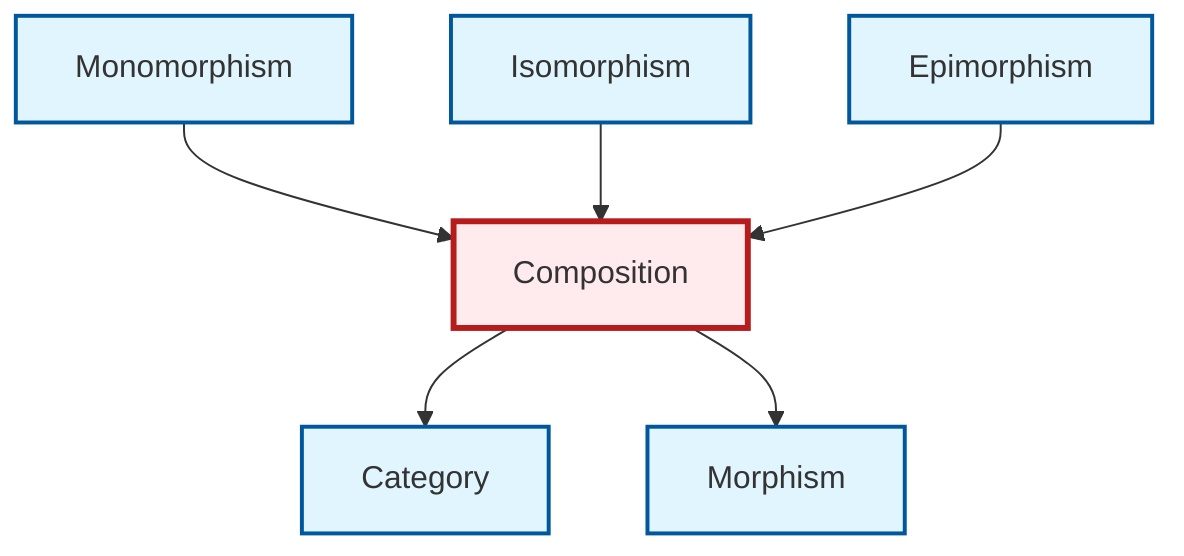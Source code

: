 graph TD
    classDef definition fill:#e1f5fe,stroke:#01579b,stroke-width:2px
    classDef theorem fill:#f3e5f5,stroke:#4a148c,stroke-width:2px
    classDef axiom fill:#fff3e0,stroke:#e65100,stroke-width:2px
    classDef example fill:#e8f5e9,stroke:#1b5e20,stroke-width:2px
    classDef current fill:#ffebee,stroke:#b71c1c,stroke-width:3px
    def-monomorphism["Monomorphism"]:::definition
    def-category["Category"]:::definition
    def-composition["Composition"]:::definition
    def-morphism["Morphism"]:::definition
    def-isomorphism["Isomorphism"]:::definition
    def-epimorphism["Epimorphism"]:::definition
    def-composition --> def-category
    def-monomorphism --> def-composition
    def-isomorphism --> def-composition
    def-epimorphism --> def-composition
    def-composition --> def-morphism
    class def-composition current